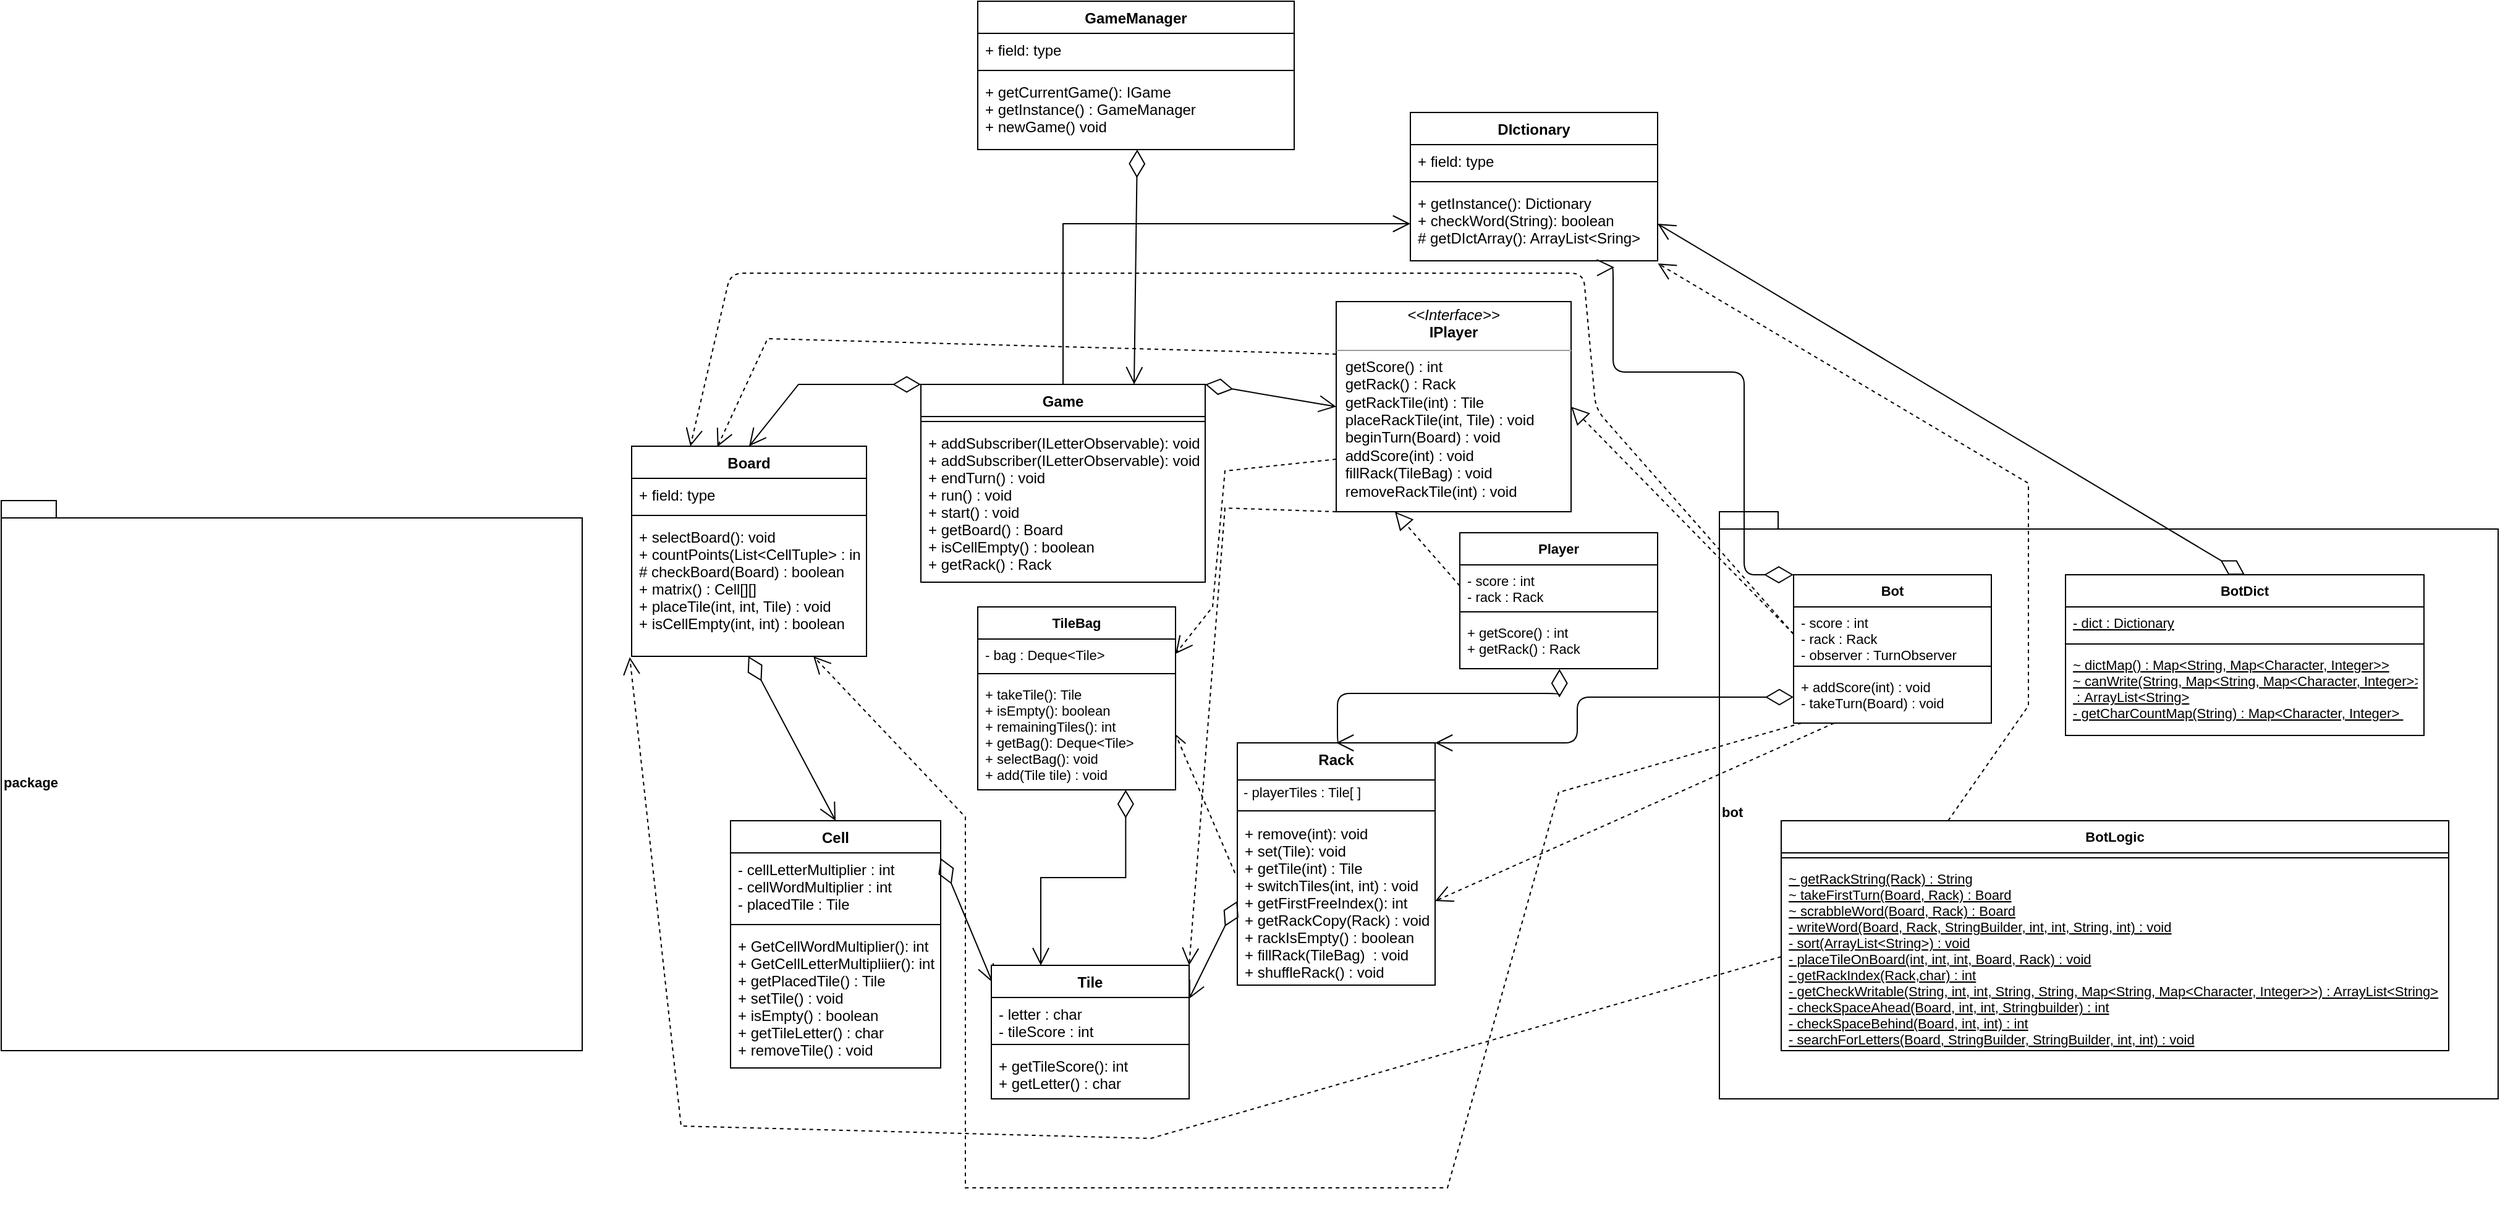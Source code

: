 <mxfile version="15.5.8" type="device"><diagram id="jtRFOwsnPrsnp8RjYI7L" name="Page-1"><mxGraphModel dx="1944" dy="669" grid="1" gridSize="10" guides="1" tooltips="1" connect="1" arrows="1" fold="1" page="1" pageScale="1" pageWidth="827" pageHeight="1169" math="0" shadow="0"><root><mxCell id="0"/><mxCell id="1" parent="0"/><mxCell id="-ucOL55g6gxEAsnQgAIP-19" value="bot" style="shape=folder;fontStyle=1;spacingTop=10;tabWidth=40;tabHeight=14;tabPosition=left;html=1;fontSize=11;fontColor=none;align=left;" vertex="1" parent="1"><mxGeometry x="860" y="573" width="630" height="475" as="geometry"/></mxCell><mxCell id="zxUmg9kCLVN62eb7oYY_-2" value="Game" style="swimlane;fontStyle=1;align=center;verticalAlign=top;childLayout=stackLayout;horizontal=1;startSize=26;horizontalStack=0;resizeParent=1;resizeParentMax=0;resizeLast=0;collapsible=1;marginBottom=0;" parent="1" vertex="1"><mxGeometry x="214" y="470" width="230" height="160" as="geometry"><mxRectangle x="320" y="200" width="100" height="26" as="alternateBounds"/></mxGeometry></mxCell><mxCell id="zxUmg9kCLVN62eb7oYY_-4" value="" style="line;strokeWidth=1;fillColor=none;align=left;verticalAlign=middle;spacingTop=-1;spacingLeft=3;spacingRight=3;rotatable=0;labelPosition=right;points=[];portConstraint=eastwest;" parent="zxUmg9kCLVN62eb7oYY_-2" vertex="1"><mxGeometry y="26" width="230" height="8" as="geometry"/></mxCell><mxCell id="zxUmg9kCLVN62eb7oYY_-5" value="+ addSubscriber(ILetterObservable): void&#10;+ addSubscriber(ILetterObservable): void&#10;+ endTurn() : void&#10;+ run() : void&#10;+ start() : void&#10;+ getBoard() : Board&#10;+ isCellEmpty() : boolean&#10;+ getRack() : Rack" style="text;strokeColor=none;fillColor=none;align=left;verticalAlign=top;spacingLeft=4;spacingRight=4;overflow=hidden;rotatable=0;points=[[0,0.5],[1,0.5]];portConstraint=eastwest;" parent="zxUmg9kCLVN62eb7oYY_-2" vertex="1"><mxGeometry y="34" width="230" height="126" as="geometry"/></mxCell><mxCell id="zxUmg9kCLVN62eb7oYY_-25" value="Rack" style="swimlane;fontStyle=1;align=center;verticalAlign=top;childLayout=stackLayout;horizontal=1;startSize=30;horizontalStack=0;resizeParent=1;resizeParentMax=0;resizeLast=0;collapsible=1;marginBottom=0;" parent="1" vertex="1"><mxGeometry x="470" y="760" width="160" height="196" as="geometry"><mxRectangle x="505" y="350" width="60" height="26" as="alternateBounds"/></mxGeometry></mxCell><mxCell id="-ucOL55g6gxEAsnQgAIP-5" value="&amp;nbsp;- playerTiles : Tile[ ]" style="text;html=1;align=left;verticalAlign=middle;resizable=0;points=[];autosize=1;strokeColor=none;fillColor=none;fontSize=11;fontColor=none;" vertex="1" parent="zxUmg9kCLVN62eb7oYY_-25"><mxGeometry y="30" width="160" height="20" as="geometry"/></mxCell><mxCell id="zxUmg9kCLVN62eb7oYY_-27" value="" style="line;strokeWidth=1;fillColor=none;align=left;verticalAlign=middle;spacingTop=-1;spacingLeft=3;spacingRight=3;rotatable=0;labelPosition=right;points=[];portConstraint=eastwest;" parent="zxUmg9kCLVN62eb7oYY_-25" vertex="1"><mxGeometry y="50" width="160" height="10" as="geometry"/></mxCell><mxCell id="zxUmg9kCLVN62eb7oYY_-28" value="+ remove(int): void&#10;+ set(Tile): void&#10;+ getTile(int) : Tile&#10;+ switchTiles(int, int) : void&#10;+ getFirstFreeIndex(): int&#10;+ getRackCopy(Rack) : void&#10;+ rackIsEmpty() : boolean&#10;+ fillRack(TileBag)  : void&#10;+ shuffleRack() : void&#10;" style="text;strokeColor=none;fillColor=none;align=left;verticalAlign=top;spacingLeft=4;spacingRight=4;overflow=hidden;rotatable=0;points=[[0,0.5],[1,0.5]];portConstraint=eastwest;" parent="zxUmg9kCLVN62eb7oYY_-25" vertex="1"><mxGeometry y="60" width="160" height="136" as="geometry"/></mxCell><mxCell id="zxUmg9kCLVN62eb7oYY_-29" value="" style="endArrow=open;html=1;endSize=12;startArrow=diamondThin;startSize=20;startFill=0;edgeStyle=orthogonalEdgeStyle;align=left;verticalAlign=bottom;entryX=0.5;entryY=0;entryDx=0;entryDy=0;exitX=0.504;exitY=1.007;exitDx=0;exitDy=0;exitPerimeter=0;" parent="1" source="-ucOL55g6gxEAsnQgAIP-14" target="zxUmg9kCLVN62eb7oYY_-25" edge="1"><mxGeometry x="-1" y="3" relative="1" as="geometry"><mxPoint x="570" y="686" as="sourcePoint"/><mxPoint x="549" y="510" as="targetPoint"/><Array as="points"><mxPoint x="551" y="720"/><mxPoint x="550" y="760"/></Array></mxGeometry></mxCell><mxCell id="zxUmg9kCLVN62eb7oYY_-30" value="" style="endArrow=open;html=1;endSize=12;startArrow=diamondThin;startSize=20;startFill=0;edgeStyle=orthogonalEdgeStyle;align=left;verticalAlign=bottom;entryX=1;entryY=0;entryDx=0;entryDy=0;exitX=0;exitY=0.5;exitDx=0;exitDy=0;" parent="1" source="-ucOL55g6gxEAsnQgAIP-23" target="zxUmg9kCLVN62eb7oYY_-25" edge="1"><mxGeometry x="-1" y="3" relative="1" as="geometry"><mxPoint x="710" y="590" as="sourcePoint"/><mxPoint x="549" y="510" as="targetPoint"/><Array as="points"><mxPoint x="745" y="723"/><mxPoint x="745" y="760"/></Array></mxGeometry></mxCell><mxCell id="zxUmg9kCLVN62eb7oYY_-31" value="" style="endArrow=block;dashed=1;endFill=0;endSize=12;html=1;exitX=0;exitY=0.5;exitDx=0;exitDy=0;entryX=0.25;entryY=1;entryDx=0;entryDy=0;" parent="1" source="-ucOL55g6gxEAsnQgAIP-12" target="-ucOL55g6gxEAsnQgAIP-6" edge="1"><mxGeometry width="160" relative="1" as="geometry"><mxPoint x="559.0" y="595" as="sourcePoint"/><mxPoint x="559" y="540" as="targetPoint"/></mxGeometry></mxCell><mxCell id="tRgY3LHBz637_KHbMLVl-1" value="" style="endArrow=open;endFill=1;endSize=12;html=1;exitX=1;exitY=0.151;exitDx=0;exitDy=0;entryX=0.006;entryY=0.128;entryDx=0;entryDy=0;entryPerimeter=0;exitPerimeter=0;startArrow=diamondThin;startFill=0;strokeWidth=1;startSize=20;" parent="1" source="_Gb4F-PA16lw8A05n0QO-27" target="_Gb4F-PA16lw8A05n0QO-18" edge="1"><mxGeometry width="160" relative="1" as="geometry"><mxPoint x="209" y="807" as="sourcePoint"/><mxPoint x="349" y="817" as="targetPoint"/></mxGeometry></mxCell><mxCell id="tRgY3LHBz637_KHbMLVl-4" value="GameManager" style="swimlane;fontStyle=1;align=center;verticalAlign=top;childLayout=stackLayout;horizontal=1;startSize=26;horizontalStack=0;resizeParent=1;resizeParentMax=0;resizeLast=0;collapsible=1;marginBottom=0;" parent="1" vertex="1"><mxGeometry x="260" y="160" width="256" height="120" as="geometry"/></mxCell><mxCell id="tRgY3LHBz637_KHbMLVl-5" value="+ field: type" style="text;strokeColor=none;fillColor=none;align=left;verticalAlign=top;spacingLeft=4;spacingRight=4;overflow=hidden;rotatable=0;points=[[0,0.5],[1,0.5]];portConstraint=eastwest;" parent="tRgY3LHBz637_KHbMLVl-4" vertex="1"><mxGeometry y="26" width="256" height="26" as="geometry"/></mxCell><mxCell id="tRgY3LHBz637_KHbMLVl-6" value="" style="line;strokeWidth=1;fillColor=none;align=left;verticalAlign=middle;spacingTop=-1;spacingLeft=3;spacingRight=3;rotatable=0;labelPosition=right;points=[];portConstraint=eastwest;" parent="tRgY3LHBz637_KHbMLVl-4" vertex="1"><mxGeometry y="52" width="256" height="8" as="geometry"/></mxCell><mxCell id="tRgY3LHBz637_KHbMLVl-7" value="+ getCurrentGame(): IGame&#10;+ getInstance() : GameManager&#10;+ newGame() void" style="text;strokeColor=none;fillColor=none;align=left;verticalAlign=top;spacingLeft=4;spacingRight=4;overflow=hidden;rotatable=0;points=[[0,0.5],[1,0.5]];portConstraint=eastwest;" parent="tRgY3LHBz637_KHbMLVl-4" vertex="1"><mxGeometry y="60" width="256" height="60" as="geometry"/></mxCell><mxCell id="_Gb4F-PA16lw8A05n0QO-5" value="DIctionary" style="swimlane;fontStyle=1;align=center;verticalAlign=top;childLayout=stackLayout;horizontal=1;startSize=26;horizontalStack=0;resizeParent=1;resizeParentMax=0;resizeLast=0;collapsible=1;marginBottom=0;" parent="1" vertex="1"><mxGeometry x="610" y="250" width="200" height="120" as="geometry"/></mxCell><mxCell id="_Gb4F-PA16lw8A05n0QO-6" value="+ field: type" style="text;strokeColor=none;fillColor=none;align=left;verticalAlign=top;spacingLeft=4;spacingRight=4;overflow=hidden;rotatable=0;points=[[0,0.5],[1,0.5]];portConstraint=eastwest;" parent="_Gb4F-PA16lw8A05n0QO-5" vertex="1"><mxGeometry y="26" width="200" height="26" as="geometry"/></mxCell><mxCell id="_Gb4F-PA16lw8A05n0QO-7" value="" style="line;strokeWidth=1;fillColor=none;align=left;verticalAlign=middle;spacingTop=-1;spacingLeft=3;spacingRight=3;rotatable=0;labelPosition=right;points=[];portConstraint=eastwest;" parent="_Gb4F-PA16lw8A05n0QO-5" vertex="1"><mxGeometry y="52" width="200" height="8" as="geometry"/></mxCell><mxCell id="_Gb4F-PA16lw8A05n0QO-8" value="+ getInstance(): Dictionary&#10;+ checkWord(String): boolean&#10;# getDIctArray(): ArrayList&lt;Sring&gt; &#10;" style="text;strokeColor=none;fillColor=none;align=left;verticalAlign=top;spacingLeft=4;spacingRight=4;overflow=hidden;rotatable=0;points=[[0,0.5],[1,0.5]];portConstraint=eastwest;" parent="_Gb4F-PA16lw8A05n0QO-5" vertex="1"><mxGeometry y="60" width="200" height="60" as="geometry"/></mxCell><mxCell id="_Gb4F-PA16lw8A05n0QO-10" value="Board" style="swimlane;fontStyle=1;align=center;verticalAlign=top;childLayout=stackLayout;horizontal=1;startSize=26;horizontalStack=0;resizeParent=1;resizeParentMax=0;resizeLast=0;collapsible=1;marginBottom=0;" parent="1" vertex="1"><mxGeometry x="-20" y="520" width="190" height="170" as="geometry"/></mxCell><mxCell id="_Gb4F-PA16lw8A05n0QO-11" value="+ field: type" style="text;strokeColor=none;fillColor=none;align=left;verticalAlign=top;spacingLeft=4;spacingRight=4;overflow=hidden;rotatable=0;points=[[0,0.5],[1,0.5]];portConstraint=eastwest;" parent="_Gb4F-PA16lw8A05n0QO-10" vertex="1"><mxGeometry y="26" width="190" height="26" as="geometry"/></mxCell><mxCell id="_Gb4F-PA16lw8A05n0QO-12" value="" style="line;strokeWidth=1;fillColor=none;align=left;verticalAlign=middle;spacingTop=-1;spacingLeft=3;spacingRight=3;rotatable=0;labelPosition=right;points=[];portConstraint=eastwest;" parent="_Gb4F-PA16lw8A05n0QO-10" vertex="1"><mxGeometry y="52" width="190" height="8" as="geometry"/></mxCell><mxCell id="_Gb4F-PA16lw8A05n0QO-13" value="+ selectBoard(): void&#10;+ countPoints(List&lt;CellTuple&gt; : int&#10;# checkBoard(Board) : boolean&#10;+ matrix() : Cell[][]&#10;+ placeTile(int, int, Tile) : void&#10;+ isCellEmpty(int, int) : boolean&#10;&#10;" style="text;strokeColor=none;fillColor=none;align=left;verticalAlign=top;spacingLeft=4;spacingRight=4;overflow=hidden;rotatable=0;points=[[0,0.5],[1,0.5]];portConstraint=eastwest;" parent="_Gb4F-PA16lw8A05n0QO-10" vertex="1"><mxGeometry y="60" width="190" height="110" as="geometry"/></mxCell><mxCell id="_Gb4F-PA16lw8A05n0QO-14" value="" style="html=1;verticalAlign=bottom;endArrow=open;dashed=1;endSize=8;exitX=-0.012;exitY=0.333;exitDx=0;exitDy=0;exitPerimeter=0;entryX=1;entryY=0.5;entryDx=0;entryDy=0;" parent="1" source="zxUmg9kCLVN62eb7oYY_-28" target="-ucOL55g6gxEAsnQgAIP-18" edge="1"><mxGeometry relative="1" as="geometry"><mxPoint x="430" y="670" as="sourcePoint"/><mxPoint x="460" y="740" as="targetPoint"/></mxGeometry></mxCell><mxCell id="_Gb4F-PA16lw8A05n0QO-18" value="Tile" style="swimlane;fontStyle=1;align=center;verticalAlign=top;childLayout=stackLayout;horizontal=1;startSize=26;horizontalStack=0;resizeParent=1;resizeParentMax=0;resizeLast=0;collapsible=1;marginBottom=0;" parent="1" vertex="1"><mxGeometry x="271" y="940" width="160" height="108" as="geometry"/></mxCell><mxCell id="_Gb4F-PA16lw8A05n0QO-19" value="- letter : char&#10;- tileScore : int" style="text;strokeColor=none;fillColor=none;align=left;verticalAlign=top;spacingLeft=4;spacingRight=4;overflow=hidden;rotatable=0;points=[[0,0.5],[1,0.5]];portConstraint=eastwest;" parent="_Gb4F-PA16lw8A05n0QO-18" vertex="1"><mxGeometry y="26" width="160" height="34" as="geometry"/></mxCell><mxCell id="_Gb4F-PA16lw8A05n0QO-20" value="" style="line;strokeWidth=1;fillColor=none;align=left;verticalAlign=middle;spacingTop=-1;spacingLeft=3;spacingRight=3;rotatable=0;labelPosition=right;points=[];portConstraint=eastwest;" parent="_Gb4F-PA16lw8A05n0QO-18" vertex="1"><mxGeometry y="60" width="160" height="8" as="geometry"/></mxCell><mxCell id="_Gb4F-PA16lw8A05n0QO-21" value="+ getTileScore(): int&#10;+ getLetter() : char &#10;" style="text;strokeColor=none;fillColor=none;align=left;verticalAlign=top;spacingLeft=4;spacingRight=4;overflow=hidden;rotatable=0;points=[[0,0.5],[1,0.5]];portConstraint=eastwest;" parent="_Gb4F-PA16lw8A05n0QO-18" vertex="1"><mxGeometry y="68" width="160" height="40" as="geometry"/></mxCell><mxCell id="_Gb4F-PA16lw8A05n0QO-27" value="Cell" style="swimlane;fontStyle=1;align=center;verticalAlign=top;childLayout=stackLayout;horizontal=1;startSize=26;horizontalStack=0;resizeParent=1;resizeParentMax=0;resizeLast=0;collapsible=1;marginBottom=0;" parent="1" vertex="1"><mxGeometry x="60" y="823" width="170" height="200" as="geometry"/></mxCell><mxCell id="_Gb4F-PA16lw8A05n0QO-28" value="- cellLetterMultiplier : int&#10;- cellWordMultiplier : int&#10;- placedTile : Tile" style="text;strokeColor=none;fillColor=none;align=left;verticalAlign=top;spacingLeft=4;spacingRight=4;overflow=hidden;rotatable=0;points=[[0,0.5],[1,0.5]];portConstraint=eastwest;" parent="_Gb4F-PA16lw8A05n0QO-27" vertex="1"><mxGeometry y="26" width="170" height="54" as="geometry"/></mxCell><mxCell id="_Gb4F-PA16lw8A05n0QO-29" value="" style="line;strokeWidth=1;fillColor=none;align=left;verticalAlign=middle;spacingTop=-1;spacingLeft=3;spacingRight=3;rotatable=0;labelPosition=right;points=[];portConstraint=eastwest;" parent="_Gb4F-PA16lw8A05n0QO-27" vertex="1"><mxGeometry y="80" width="170" height="8" as="geometry"/></mxCell><mxCell id="_Gb4F-PA16lw8A05n0QO-30" value="+ GetCellWordMultiplier(): int&#10;+ GetCellLetterMultipliier(): int&#10;+ getPlacedTile() : Tile&#10;+ setTile() : void &#10;+ isEmpty() : boolean&#10;+ getTileLetter() : char&#10;+ removeTile() : void" style="text;strokeColor=none;fillColor=none;align=left;verticalAlign=top;spacingLeft=4;spacingRight=4;overflow=hidden;rotatable=0;points=[[0,0.5],[1,0.5]];portConstraint=eastwest;" parent="_Gb4F-PA16lw8A05n0QO-27" vertex="1"><mxGeometry y="88" width="170" height="112" as="geometry"/></mxCell><mxCell id="_Gb4F-PA16lw8A05n0QO-31" value="" style="endArrow=open;html=1;endSize=12;startArrow=diamondThin;startSize=21;startFill=0;edgeStyle=orthogonalEdgeStyle;align=left;verticalAlign=bottom;exitX=0;exitY=0;exitDx=0;exitDy=0;entryX=0.825;entryY=1.088;entryDx=0;entryDy=0;entryPerimeter=0;" parent="1" target="_Gb4F-PA16lw8A05n0QO-8" edge="1" source="-ucOL55g6gxEAsnQgAIP-20"><mxGeometry x="-0.797" y="2" relative="1" as="geometry"><mxPoint x="770" y="470" as="sourcePoint"/><mxPoint x="790" y="430" as="targetPoint"/><Array as="points"><mxPoint x="880" y="460"/><mxPoint x="774" y="460"/><mxPoint x="774" y="375"/></Array><mxPoint y="-1" as="offset"/></mxGeometry></mxCell><mxCell id="_Gb4F-PA16lw8A05n0QO-32" value="" style="endArrow=open;endSize=12;dashed=1;html=1;exitX=0;exitY=0.5;exitDx=0;exitDy=0;entryX=0.25;entryY=0;entryDx=0;entryDy=0;" parent="1" edge="1" target="_Gb4F-PA16lw8A05n0QO-10" source="-ucOL55g6gxEAsnQgAIP-21"><mxGeometry width="160" relative="1" as="geometry"><mxPoint x="750" y="470" as="sourcePoint"/><mxPoint x="60" y="570" as="targetPoint"/><Array as="points"><mxPoint x="760" y="490"/><mxPoint x="750" y="380"/><mxPoint x="60" y="380"/></Array></mxGeometry></mxCell><mxCell id="-ucOL55g6gxEAsnQgAIP-1" value="1" style="endArrow=open;html=1;endSize=12;startArrow=diamondThin;startSize=20;startFill=0;edgeStyle=orthogonalEdgeStyle;align=left;verticalAlign=bottom;rounded=0;entryX=0.25;entryY=0;entryDx=0;entryDy=0;fontSize=11;labelBorderColor=none;labelBackgroundColor=none;fontColor=none;noLabel=1;exitX=0.748;exitY=1;exitDx=0;exitDy=0;exitPerimeter=0;" edge="1" parent="1" source="-ucOL55g6gxEAsnQgAIP-18" target="_Gb4F-PA16lw8A05n0QO-18"><mxGeometry x="-1" y="3" relative="1" as="geometry"><mxPoint x="380" y="810" as="sourcePoint"/><mxPoint x="490" y="720" as="targetPoint"/></mxGeometry></mxCell><mxCell id="_Gb4F-PA16lw8A05n0QO-17" value="" style="endArrow=open;endFill=0;endSize=12;html=1;exitX=0.497;exitY=0.999;exitDx=0;exitDy=0;entryX=0.5;entryY=0;entryDx=0;entryDy=0;startArrow=diamondThin;startFill=0;startSize=20;exitPerimeter=0;" parent="1" source="_Gb4F-PA16lw8A05n0QO-13" edge="1" target="_Gb4F-PA16lw8A05n0QO-27"><mxGeometry width="160" relative="1" as="geometry"><mxPoint x="161" y="787.994" as="sourcePoint"/><mxPoint x="170" y="750" as="targetPoint"/></mxGeometry></mxCell><mxCell id="-ucOL55g6gxEAsnQgAIP-2" value="" style="endArrow=open;endFill=1;endSize=12;html=1;rounded=0;labelBackgroundColor=none;labelBorderColor=none;fontSize=11;fontColor=none;strokeWidth=1;exitX=0;exitY=0;exitDx=0;exitDy=0;entryX=0.5;entryY=0;entryDx=0;entryDy=0;startArrow=diamondThin;startFill=0;startSize=20;" edge="1" parent="1" source="zxUmg9kCLVN62eb7oYY_-2" target="_Gb4F-PA16lw8A05n0QO-10"><mxGeometry width="160" relative="1" as="geometry"><mxPoint x="330" y="690" as="sourcePoint"/><mxPoint x="490" y="690" as="targetPoint"/><Array as="points"><mxPoint x="115" y="470"/></Array></mxGeometry></mxCell><mxCell id="-ucOL55g6gxEAsnQgAIP-3" value="" style="endArrow=open;endFill=1;endSize=12;html=1;rounded=0;labelBackgroundColor=none;labelBorderColor=none;fontSize=11;fontColor=none;strokeWidth=1;entryX=1;entryY=0.25;entryDx=0;entryDy=0;startArrow=diamondThin;startFill=0;startSize=20;exitX=0;exitY=0.5;exitDx=0;exitDy=0;" edge="1" parent="1" source="zxUmg9kCLVN62eb7oYY_-28" target="_Gb4F-PA16lw8A05n0QO-18"><mxGeometry width="160" relative="1" as="geometry"><mxPoint x="330" y="670" as="sourcePoint"/><mxPoint x="490" y="670" as="targetPoint"/></mxGeometry></mxCell><mxCell id="-ucOL55g6gxEAsnQgAIP-6" value="&lt;p style=&quot;margin: 0px ; margin-top: 4px ; text-align: center&quot;&gt;&lt;i&gt;&amp;lt;&amp;lt;Interface&amp;gt;&amp;gt;&lt;/i&gt;&lt;br&gt;&lt;b&gt;IPlayer&lt;/b&gt;&lt;/p&gt;&lt;hr size=&quot;1&quot;&gt;&lt;p style=&quot;margin: 0px ; margin-left: 4px&quot;&gt;&amp;nbsp;getScore() : int&lt;/p&gt;&lt;p style=&quot;margin: 0px ; margin-left: 4px&quot;&gt;&amp;nbsp;getRack() : Rack&lt;/p&gt;&lt;p style=&quot;margin: 0px ; margin-left: 4px&quot;&gt;&amp;nbsp;getRackTile(int) : Tile&lt;/p&gt;&lt;p style=&quot;margin: 0px ; margin-left: 4px&quot;&gt;&amp;nbsp;placeRackTile(int, Tile) : void&lt;/p&gt;&lt;p style=&quot;margin: 0px ; margin-left: 4px&quot;&gt;&amp;nbsp;beginTurn(Board) : void&lt;/p&gt;&lt;p style=&quot;margin: 0px ; margin-left: 4px&quot;&gt;&amp;nbsp;addScore(int) : void&lt;/p&gt;&lt;p style=&quot;margin: 0px ; margin-left: 4px&quot;&gt;&amp;nbsp;fillRack(TileBag) : void&lt;/p&gt;&lt;p style=&quot;margin: 0px ; margin-left: 4px&quot;&gt;&amp;nbsp;removeRackTile(int) : void&lt;/p&gt;" style="verticalAlign=top;align=left;overflow=fill;fontSize=12;fontFamily=Helvetica;html=1;fontColor=none;" vertex="1" parent="1"><mxGeometry x="550" y="403" width="190" height="170" as="geometry"/></mxCell><mxCell id="-ucOL55g6gxEAsnQgAIP-7" value="" style="endArrow=open;endFill=1;endSize=12;html=1;rounded=0;labelBackgroundColor=none;labelBorderColor=none;fontSize=11;fontColor=none;strokeWidth=1;entryX=0;entryY=0.5;entryDx=0;entryDy=0;exitX=1;exitY=0;exitDx=0;exitDy=0;startSize=20;startArrow=diamondThin;startFill=0;" edge="1" parent="1" source="zxUmg9kCLVN62eb7oYY_-2" target="-ucOL55g6gxEAsnQgAIP-6"><mxGeometry width="160" relative="1" as="geometry"><mxPoint x="340" y="440" as="sourcePoint"/><mxPoint x="500" y="440" as="targetPoint"/></mxGeometry></mxCell><mxCell id="-ucOL55g6gxEAsnQgAIP-8" value="" style="endArrow=open;endFill=1;endSize=12;html=1;rounded=0;labelBackgroundColor=none;labelBorderColor=none;fontSize=11;fontColor=none;strokeWidth=1;exitX=0.504;exitY=1;exitDx=0;exitDy=0;exitPerimeter=0;entryX=0.75;entryY=0;entryDx=0;entryDy=0;startSize=20;startArrow=diamondThin;startFill=0;" edge="1" parent="1" source="tRgY3LHBz637_KHbMLVl-7" target="zxUmg9kCLVN62eb7oYY_-2"><mxGeometry width="160" relative="1" as="geometry"><mxPoint x="340" y="440" as="sourcePoint"/><mxPoint x="500" y="440" as="targetPoint"/></mxGeometry></mxCell><mxCell id="-ucOL55g6gxEAsnQgAIP-9" value="" style="endArrow=open;endFill=1;endSize=12;html=1;rounded=0;labelBackgroundColor=none;labelBorderColor=none;fontSize=11;fontColor=none;strokeWidth=1;exitX=0.5;exitY=0;exitDx=0;exitDy=0;entryX=0;entryY=0.5;entryDx=0;entryDy=0;" edge="1" parent="1" source="zxUmg9kCLVN62eb7oYY_-2" target="_Gb4F-PA16lw8A05n0QO-8"><mxGeometry width="160" relative="1" as="geometry"><mxPoint x="340" y="440" as="sourcePoint"/><mxPoint x="500" y="440" as="targetPoint"/><Array as="points"><mxPoint x="329" y="340"/></Array></mxGeometry></mxCell><mxCell id="-ucOL55g6gxEAsnQgAIP-11" value="Player" style="swimlane;fontStyle=1;align=center;verticalAlign=top;childLayout=stackLayout;horizontal=1;startSize=26;horizontalStack=0;resizeParent=1;resizeParentMax=0;resizeLast=0;collapsible=1;marginBottom=0;fontSize=11;fontColor=none;" vertex="1" parent="1"><mxGeometry x="650" y="590" width="160" height="110" as="geometry"/></mxCell><mxCell id="-ucOL55g6gxEAsnQgAIP-12" value="- score : int&#10;- rack : Rack" style="text;strokeColor=none;fillColor=none;align=left;verticalAlign=top;spacingLeft=4;spacingRight=4;overflow=hidden;rotatable=0;points=[[0,0.5],[1,0.5]];portConstraint=eastwest;fontSize=11;fontColor=none;" vertex="1" parent="-ucOL55g6gxEAsnQgAIP-11"><mxGeometry y="26" width="160" height="34" as="geometry"/></mxCell><mxCell id="-ucOL55g6gxEAsnQgAIP-13" value="" style="line;strokeWidth=1;fillColor=none;align=left;verticalAlign=middle;spacingTop=-1;spacingLeft=3;spacingRight=3;rotatable=0;labelPosition=right;points=[];portConstraint=eastwest;fontSize=11;fontColor=none;" vertex="1" parent="-ucOL55g6gxEAsnQgAIP-11"><mxGeometry y="60" width="160" height="8" as="geometry"/></mxCell><mxCell id="-ucOL55g6gxEAsnQgAIP-14" value="+ getScore() : int&#10;+ getRack() : Rack" style="text;strokeColor=none;fillColor=none;align=left;verticalAlign=top;spacingLeft=4;spacingRight=4;overflow=hidden;rotatable=0;points=[[0,0.5],[1,0.5]];portConstraint=eastwest;fontSize=11;fontColor=none;" vertex="1" parent="-ucOL55g6gxEAsnQgAIP-11"><mxGeometry y="68" width="160" height="42" as="geometry"/></mxCell><mxCell id="-ucOL55g6gxEAsnQgAIP-15" value="TileBag" style="swimlane;fontStyle=1;align=center;verticalAlign=top;childLayout=stackLayout;horizontal=1;startSize=26;horizontalStack=0;resizeParent=1;resizeParentMax=0;resizeLast=0;collapsible=1;marginBottom=0;fontSize=11;fontColor=none;" vertex="1" parent="1"><mxGeometry x="260" y="650" width="160" height="148" as="geometry"/></mxCell><mxCell id="-ucOL55g6gxEAsnQgAIP-16" value="- bag : Deque&lt;Tile&gt;" style="text;strokeColor=none;fillColor=none;align=left;verticalAlign=top;spacingLeft=4;spacingRight=4;overflow=hidden;rotatable=0;points=[[0,0.5],[1,0.5]];portConstraint=eastwest;fontSize=11;fontColor=none;" vertex="1" parent="-ucOL55g6gxEAsnQgAIP-15"><mxGeometry y="26" width="160" height="24" as="geometry"/></mxCell><mxCell id="-ucOL55g6gxEAsnQgAIP-17" value="" style="line;strokeWidth=1;fillColor=none;align=left;verticalAlign=middle;spacingTop=-1;spacingLeft=3;spacingRight=3;rotatable=0;labelPosition=right;points=[];portConstraint=eastwest;fontSize=11;fontColor=none;" vertex="1" parent="-ucOL55g6gxEAsnQgAIP-15"><mxGeometry y="50" width="160" height="8" as="geometry"/></mxCell><mxCell id="-ucOL55g6gxEAsnQgAIP-18" value="+ takeTile(): Tile&#10;+ isEmpty(): boolean&#10;+ remainingTiles(): int&#10;+ getBag(): Deque&lt;Tile&gt;&#10;+ selectBag(): void &#10;+ add(Tile tile) : void" style="text;strokeColor=none;fillColor=none;align=left;verticalAlign=top;spacingLeft=4;spacingRight=4;overflow=hidden;rotatable=0;points=[[0,0.5],[1,0.5]];portConstraint=eastwest;fontSize=11;fontColor=none;" vertex="1" parent="-ucOL55g6gxEAsnQgAIP-15"><mxGeometry y="58" width="160" height="90" as="geometry"/></mxCell><mxCell id="-ucOL55g6gxEAsnQgAIP-20" value="Bot" style="swimlane;fontStyle=1;align=center;verticalAlign=top;childLayout=stackLayout;horizontal=1;startSize=26;horizontalStack=0;resizeParent=1;resizeParentMax=0;resizeLast=0;collapsible=1;marginBottom=0;fontSize=11;fontColor=none;" vertex="1" parent="1"><mxGeometry x="920" y="624" width="160" height="120" as="geometry"/></mxCell><mxCell id="-ucOL55g6gxEAsnQgAIP-21" value="- score : int&#10;- rack : Rack&#10;- observer : TurnObserver" style="text;strokeColor=none;fillColor=none;align=left;verticalAlign=top;spacingLeft=4;spacingRight=4;overflow=hidden;rotatable=0;points=[[0,0.5],[1,0.5]];portConstraint=eastwest;fontSize=11;fontColor=none;" vertex="1" parent="-ucOL55g6gxEAsnQgAIP-20"><mxGeometry y="26" width="160" height="44" as="geometry"/></mxCell><mxCell id="-ucOL55g6gxEAsnQgAIP-22" value="" style="line;strokeWidth=1;fillColor=none;align=left;verticalAlign=middle;spacingTop=-1;spacingLeft=3;spacingRight=3;rotatable=0;labelPosition=right;points=[];portConstraint=eastwest;fontSize=11;fontColor=none;" vertex="1" parent="-ucOL55g6gxEAsnQgAIP-20"><mxGeometry y="70" width="160" height="8" as="geometry"/></mxCell><mxCell id="-ucOL55g6gxEAsnQgAIP-23" value="+ addScore(int) : void&#10;- takeTurn(Board) : void&#10;&#10;" style="text;strokeColor=none;fillColor=none;align=left;verticalAlign=top;spacingLeft=4;spacingRight=4;overflow=hidden;rotatable=0;points=[[0,0.5],[1,0.5]];portConstraint=eastwest;fontSize=11;fontColor=none;" vertex="1" parent="-ucOL55g6gxEAsnQgAIP-20"><mxGeometry y="78" width="160" height="42" as="geometry"/></mxCell><mxCell id="-ucOL55g6gxEAsnQgAIP-24" value="BotDict" style="swimlane;fontStyle=1;align=center;verticalAlign=top;childLayout=stackLayout;horizontal=1;startSize=26;horizontalStack=0;resizeParent=1;resizeParentMax=0;resizeLast=0;collapsible=1;marginBottom=0;fontSize=11;fontColor=none;" vertex="1" parent="1"><mxGeometry x="1140" y="624" width="290" height="130" as="geometry"/></mxCell><mxCell id="-ucOL55g6gxEAsnQgAIP-25" value="- dict : Dictionary" style="text;strokeColor=none;fillColor=none;align=left;verticalAlign=top;spacingLeft=4;spacingRight=4;overflow=hidden;rotatable=0;points=[[0,0.5],[1,0.5]];portConstraint=eastwest;fontSize=11;fontColor=none;fontStyle=4" vertex="1" parent="-ucOL55g6gxEAsnQgAIP-24"><mxGeometry y="26" width="290" height="26" as="geometry"/></mxCell><mxCell id="-ucOL55g6gxEAsnQgAIP-26" value="" style="line;strokeWidth=1;fillColor=none;align=left;verticalAlign=middle;spacingTop=-1;spacingLeft=3;spacingRight=3;rotatable=0;labelPosition=right;points=[];portConstraint=eastwest;fontSize=11;fontColor=none;" vertex="1" parent="-ucOL55g6gxEAsnQgAIP-24"><mxGeometry y="52" width="290" height="8" as="geometry"/></mxCell><mxCell id="-ucOL55g6gxEAsnQgAIP-27" value="~ dictMap() : Map&lt;String, Map&lt;Character, Integer&gt;&gt;&#10;~ canWrite(String, Map&lt;String, Map&lt;Character, Integer&gt;&gt;) &#10; : ArrayList&lt;String&gt;&#10;- getCharCountMap(String) : Map&lt;Character, Integer&gt; " style="text;strokeColor=none;fillColor=none;align=left;verticalAlign=top;spacingLeft=4;spacingRight=4;overflow=hidden;rotatable=0;points=[[0,0.5],[1,0.5]];portConstraint=eastwest;fontSize=11;fontColor=none;fontStyle=4" vertex="1" parent="-ucOL55g6gxEAsnQgAIP-24"><mxGeometry y="60" width="290" height="70" as="geometry"/></mxCell><mxCell id="-ucOL55g6gxEAsnQgAIP-28" value="" style="endArrow=open;endFill=1;endSize=12;html=1;rounded=0;labelBackgroundColor=none;labelBorderColor=none;fontSize=11;fontColor=none;strokeWidth=1;exitX=0.5;exitY=0;exitDx=0;exitDy=0;entryX=1;entryY=0.5;entryDx=0;entryDy=0;startSize=20;startArrow=diamondThin;startFill=0;" edge="1" parent="1" source="-ucOL55g6gxEAsnQgAIP-24" target="_Gb4F-PA16lw8A05n0QO-8"><mxGeometry width="160" relative="1" as="geometry"><mxPoint x="770" y="580" as="sourcePoint"/><mxPoint x="930" y="580" as="targetPoint"/></mxGeometry></mxCell><mxCell id="-ucOL55g6gxEAsnQgAIP-29" value="BotLogic" style="swimlane;fontStyle=1;align=center;verticalAlign=top;childLayout=stackLayout;horizontal=1;startSize=26;horizontalStack=0;resizeParent=1;resizeParentMax=0;resizeLast=0;collapsible=1;marginBottom=0;fontSize=11;fontColor=none;" vertex="1" parent="1"><mxGeometry x="910" y="823" width="540" height="186" as="geometry"/></mxCell><mxCell id="-ucOL55g6gxEAsnQgAIP-31" value="" style="line;strokeWidth=1;fillColor=none;align=left;verticalAlign=middle;spacingTop=-1;spacingLeft=3;spacingRight=3;rotatable=0;labelPosition=right;points=[];portConstraint=eastwest;fontSize=11;fontColor=none;" vertex="1" parent="-ucOL55g6gxEAsnQgAIP-29"><mxGeometry y="26" width="540" height="8" as="geometry"/></mxCell><mxCell id="-ucOL55g6gxEAsnQgAIP-32" value="~ getRackString(Rack) : String&#10;~ takeFirstTurn(Board, Rack) : Board&#10;~ scrabbleWord(Board, Rack) : Board&#10;- writeWord(Board, Rack, StringBuilder, int, int, String, int) : void&#10;- sort(ArrayList&lt;String&gt;) : void&#10;- placeTileOnBoard(int, int, int, Board, Rack) : void&#10;- getRackIndex(Rack,char) : int&#10;- getCheckWritable(String, int, int, String, String, Map&lt;String, Map&lt;Character, Integer&gt;&gt;) : ArrayList&lt;String&gt;&#10;- checkSpaceAhead(Board, int, int, Stringbuilder) : int&#10;- checkSpaceBehind(Board, int, int) : int&#10;- searchForLetters(Board, StringBuilder, StringBuilder, int, int) : void" style="text;strokeColor=none;fillColor=none;align=left;verticalAlign=top;spacingLeft=4;spacingRight=4;overflow=hidden;rotatable=0;points=[[0,0.5],[1,0.5]];portConstraint=eastwest;fontSize=11;fontColor=none;fontStyle=4" vertex="1" parent="-ucOL55g6gxEAsnQgAIP-29"><mxGeometry y="34" width="540" height="152" as="geometry"/></mxCell><mxCell id="-ucOL55g6gxEAsnQgAIP-33" value="" style="endArrow=block;dashed=1;endFill=0;endSize=12;html=1;rounded=0;labelBackgroundColor=none;labelBorderColor=none;fontSize=11;fontColor=none;strokeWidth=1;exitX=0;exitY=0.5;exitDx=0;exitDy=0;entryX=1;entryY=0.5;entryDx=0;entryDy=0;" edge="1" parent="1" source="-ucOL55g6gxEAsnQgAIP-21" target="-ucOL55g6gxEAsnQgAIP-6"><mxGeometry width="160" relative="1" as="geometry"><mxPoint x="740" y="680" as="sourcePoint"/><mxPoint x="900" y="680" as="targetPoint"/></mxGeometry></mxCell><mxCell id="-ucOL55g6gxEAsnQgAIP-34" value="" style="endArrow=open;endFill=1;endSize=12;html=1;rounded=0;labelBackgroundColor=none;labelBorderColor=none;fontSize=11;fontColor=none;strokeWidth=1;entryX=1;entryY=0.5;entryDx=0;entryDy=0;dashed=1;" edge="1" parent="1" source="-ucOL55g6gxEAsnQgAIP-23" target="zxUmg9kCLVN62eb7oYY_-28"><mxGeometry width="160" relative="1" as="geometry"><mxPoint x="880" y="776" as="sourcePoint"/><mxPoint x="800" y="790" as="targetPoint"/></mxGeometry></mxCell><mxCell id="-ucOL55g6gxEAsnQgAIP-35" value="" style="endArrow=open;endFill=1;endSize=12;html=1;rounded=0;dashed=1;labelBackgroundColor=none;labelBorderColor=none;fontSize=11;fontColor=none;strokeWidth=1;exitX=0;exitY=0.5;exitDx=0;exitDy=0;entryX=-0.008;entryY=1.006;entryDx=0;entryDy=0;entryPerimeter=0;" edge="1" parent="1" source="-ucOL55g6gxEAsnQgAIP-32" target="_Gb4F-PA16lw8A05n0QO-13"><mxGeometry width="160" relative="1" as="geometry"><mxPoint x="640" y="790" as="sourcePoint"/><mxPoint x="-90" y="1050" as="targetPoint"/><Array as="points"><mxPoint x="400" y="1080"/><mxPoint x="20" y="1070"/></Array></mxGeometry></mxCell><mxCell id="-ucOL55g6gxEAsnQgAIP-36" value="" style="endArrow=open;endFill=1;endSize=12;html=1;rounded=0;dashed=1;labelBackgroundColor=none;labelBorderColor=none;fontSize=11;fontColor=none;strokeWidth=1;exitX=0.25;exitY=0;exitDx=0;exitDy=0;entryX=1.001;entryY=1.036;entryDx=0;entryDy=0;entryPerimeter=0;" edge="1" parent="1" source="-ucOL55g6gxEAsnQgAIP-29" target="_Gb4F-PA16lw8A05n0QO-8"><mxGeometry width="160" relative="1" as="geometry"><mxPoint x="870" y="800" as="sourcePoint"/><mxPoint x="1030" y="800" as="targetPoint"/><Array as="points"><mxPoint x="1110" y="730"/><mxPoint x="1110" y="550"/></Array></mxGeometry></mxCell><mxCell id="-ucOL55g6gxEAsnQgAIP-37" value="" style="endArrow=open;endFill=1;endSize=12;html=1;rounded=0;dashed=1;labelBackgroundColor=none;labelBorderColor=none;fontSize=11;fontColor=none;strokeWidth=1;exitX=0;exitY=1;exitDx=0;exitDy=0;entryX=1;entryY=0;entryDx=0;entryDy=0;" edge="1" parent="1" source="-ucOL55g6gxEAsnQgAIP-6" target="_Gb4F-PA16lw8A05n0QO-18"><mxGeometry width="160" relative="1" as="geometry"><mxPoint x="390" y="650" as="sourcePoint"/><mxPoint x="450" y="710" as="targetPoint"/><Array as="points"><mxPoint x="460" y="570"/></Array></mxGeometry></mxCell><mxCell id="-ucOL55g6gxEAsnQgAIP-38" value="" style="endArrow=open;endFill=1;endSize=12;html=1;rounded=0;dashed=1;labelBackgroundColor=none;labelBorderColor=none;fontSize=11;fontColor=none;strokeWidth=1;exitX=0;exitY=0.75;exitDx=0;exitDy=0;entryX=1;entryY=0.5;entryDx=0;entryDy=0;" edge="1" parent="1" source="-ucOL55g6gxEAsnQgAIP-6" target="-ucOL55g6gxEAsnQgAIP-16"><mxGeometry width="160" relative="1" as="geometry"><mxPoint x="390" y="670" as="sourcePoint"/><mxPoint x="550" y="670" as="targetPoint"/><Array as="points"><mxPoint x="460" y="540"/><mxPoint x="450" y="650"/></Array></mxGeometry></mxCell><mxCell id="-ucOL55g6gxEAsnQgAIP-39" value="" style="endArrow=open;endFill=1;endSize=12;html=1;rounded=0;dashed=1;labelBackgroundColor=none;labelBorderColor=none;fontSize=11;fontColor=none;strokeWidth=1;exitX=0;exitY=0.25;exitDx=0;exitDy=0;entryX=0.365;entryY=0.003;entryDx=0;entryDy=0;entryPerimeter=0;" edge="1" parent="1" source="-ucOL55g6gxEAsnQgAIP-6" target="_Gb4F-PA16lw8A05n0QO-10"><mxGeometry width="160" relative="1" as="geometry"><mxPoint x="390" y="670" as="sourcePoint"/><mxPoint x="90" y="570" as="targetPoint"/><Array as="points"><mxPoint x="90" y="433"/></Array></mxGeometry></mxCell><mxCell id="-ucOL55g6gxEAsnQgAIP-42" value="" style="endArrow=open;endFill=1;endSize=12;html=1;rounded=0;dashed=1;labelBackgroundColor=none;labelBorderColor=none;fontSize=11;fontColor=none;strokeWidth=1;" edge="1" parent="1" source="-ucOL55g6gxEAsnQgAIP-23" target="_Gb4F-PA16lw8A05n0QO-13"><mxGeometry width="160" relative="1" as="geometry"><mxPoint x="630" y="890" as="sourcePoint"/><mxPoint x="300" y="1150" as="targetPoint"/><Array as="points"><mxPoint x="730" y="800"/><mxPoint x="640" y="1120"/><mxPoint x="250" y="1120"/><mxPoint x="250" y="820"/></Array></mxGeometry></mxCell><mxCell id="-ucOL55g6gxEAsnQgAIP-43" value="package" style="shape=folder;fontStyle=1;spacingTop=10;tabWidth=40;tabHeight=14;tabPosition=left;html=1;fontSize=11;fontColor=none;align=left;" vertex="1" parent="1"><mxGeometry x="-530" y="564" width="470" height="445" as="geometry"/></mxCell></root></mxGraphModel></diagram></mxfile>